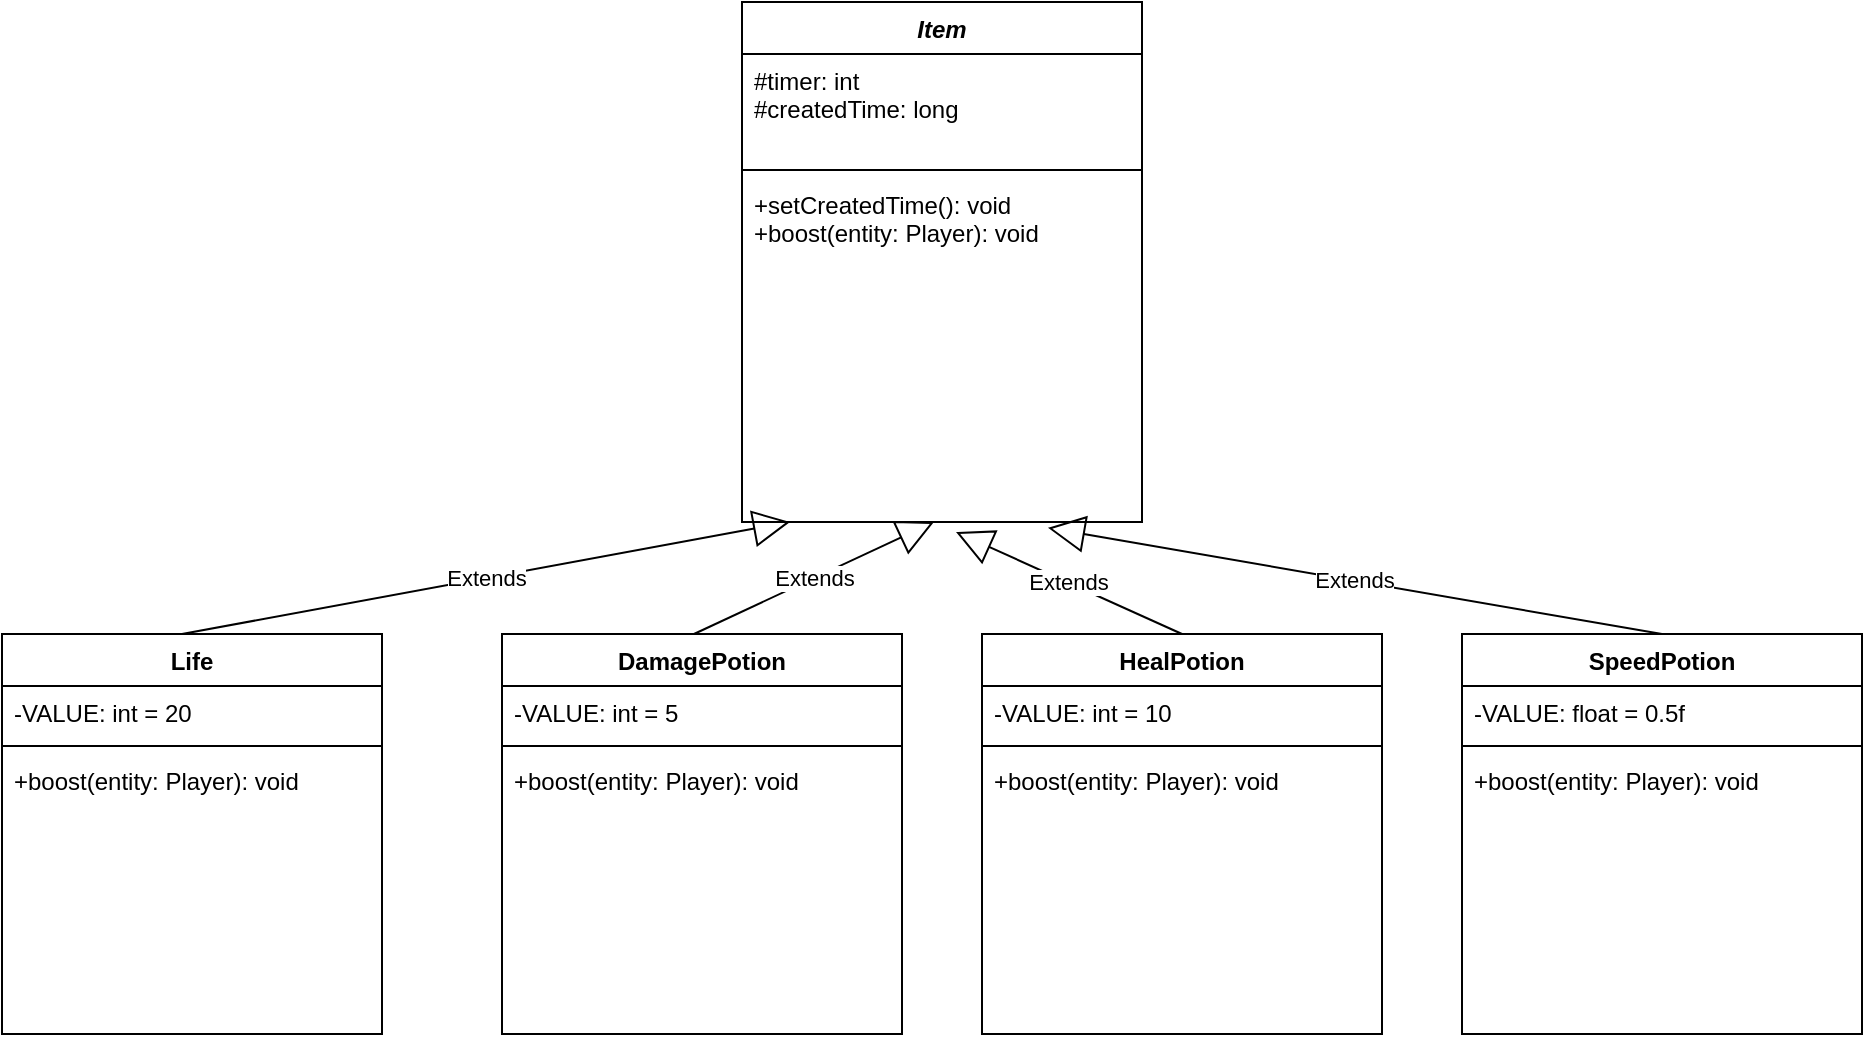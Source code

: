 <mxfile version="13.9.9" type="device"><diagram id="0Ki4xc48I_PDqKkgCht_" name="Page-1"><mxGraphModel dx="2" dy="494" grid="1" gridSize="10" guides="1" tooltips="1" connect="1" arrows="1" fold="1" page="1" pageScale="1" pageWidth="850" pageHeight="1100" math="0" shadow="0"><root><mxCell id="0"/><mxCell id="1" parent="0"/><mxCell id="c2IffRmj2CN7Av4FRTop-32" value="Item" style="swimlane;fontStyle=3;align=center;verticalAlign=top;childLayout=stackLayout;horizontal=1;startSize=26;horizontalStack=0;resizeParent=1;resizeParentMax=0;resizeLast=0;collapsible=1;marginBottom=0;" vertex="1" parent="1"><mxGeometry x="1740" y="954" width="200" height="260" as="geometry"/></mxCell><mxCell id="c2IffRmj2CN7Av4FRTop-33" value="#timer: int&#10;#createdTime: long" style="text;strokeColor=none;fillColor=none;align=left;verticalAlign=top;spacingLeft=4;spacingRight=4;overflow=hidden;rotatable=0;points=[[0,0.5],[1,0.5]];portConstraint=eastwest;" vertex="1" parent="c2IffRmj2CN7Av4FRTop-32"><mxGeometry y="26" width="200" height="54" as="geometry"/></mxCell><mxCell id="c2IffRmj2CN7Av4FRTop-34" value="" style="line;strokeWidth=1;fillColor=none;align=left;verticalAlign=middle;spacingTop=-1;spacingLeft=3;spacingRight=3;rotatable=0;labelPosition=right;points=[];portConstraint=eastwest;" vertex="1" parent="c2IffRmj2CN7Av4FRTop-32"><mxGeometry y="80" width="200" height="8" as="geometry"/></mxCell><mxCell id="c2IffRmj2CN7Av4FRTop-35" value="+setCreatedTime(): void&#10;+boost(entity: Player): void&#10;" style="text;strokeColor=none;fillColor=none;align=left;verticalAlign=top;spacingLeft=4;spacingRight=4;overflow=hidden;rotatable=0;points=[[0,0.5],[1,0.5]];portConstraint=eastwest;" vertex="1" parent="c2IffRmj2CN7Av4FRTop-32"><mxGeometry y="88" width="200" height="172" as="geometry"/></mxCell><mxCell id="c2IffRmj2CN7Av4FRTop-37" value="DamagePotion" style="swimlane;fontStyle=1;align=center;verticalAlign=top;childLayout=stackLayout;horizontal=1;startSize=26;horizontalStack=0;resizeParent=1;resizeParentMax=0;resizeLast=0;collapsible=1;marginBottom=0;" vertex="1" parent="1"><mxGeometry x="1620" y="1270" width="200" height="200" as="geometry"/></mxCell><mxCell id="c2IffRmj2CN7Av4FRTop-38" value="Extends" style="endArrow=block;endSize=16;endFill=0;html=1;entryX=0.48;entryY=1;entryDx=0;entryDy=0;entryPerimeter=0;" edge="1" parent="c2IffRmj2CN7Av4FRTop-37" target="c2IffRmj2CN7Av4FRTop-35"><mxGeometry width="160" relative="1" as="geometry"><mxPoint x="96" as="sourcePoint"/><mxPoint x="256" as="targetPoint"/></mxGeometry></mxCell><mxCell id="c2IffRmj2CN7Av4FRTop-39" value="-VALUE: int = 5" style="text;strokeColor=none;fillColor=none;align=left;verticalAlign=top;spacingLeft=4;spacingRight=4;overflow=hidden;rotatable=0;points=[[0,0.5],[1,0.5]];portConstraint=eastwest;" vertex="1" parent="c2IffRmj2CN7Av4FRTop-37"><mxGeometry y="26" width="200" height="26" as="geometry"/></mxCell><mxCell id="c2IffRmj2CN7Av4FRTop-40" value="" style="line;strokeWidth=1;fillColor=none;align=left;verticalAlign=middle;spacingTop=-1;spacingLeft=3;spacingRight=3;rotatable=0;labelPosition=right;points=[];portConstraint=eastwest;" vertex="1" parent="c2IffRmj2CN7Av4FRTop-37"><mxGeometry y="52" width="200" height="8" as="geometry"/></mxCell><mxCell id="c2IffRmj2CN7Av4FRTop-41" value="+boost(entity: Player): void&#10;&#10;" style="text;strokeColor=none;fillColor=none;align=left;verticalAlign=top;spacingLeft=4;spacingRight=4;overflow=hidden;rotatable=0;points=[[0,0.5],[1,0.5]];portConstraint=eastwest;" vertex="1" parent="c2IffRmj2CN7Av4FRTop-37"><mxGeometry y="60" width="200" height="140" as="geometry"/></mxCell><mxCell id="c2IffRmj2CN7Av4FRTop-42" value="HealPotion" style="swimlane;fontStyle=1;align=center;verticalAlign=top;childLayout=stackLayout;horizontal=1;startSize=26;horizontalStack=0;resizeParent=1;resizeParentMax=0;resizeLast=0;collapsible=1;marginBottom=0;" vertex="1" parent="1"><mxGeometry x="1860" y="1270" width="200" height="200" as="geometry"/></mxCell><mxCell id="c2IffRmj2CN7Av4FRTop-43" value="Extends" style="endArrow=block;endSize=16;endFill=0;html=1;entryX=0.535;entryY=1.029;entryDx=0;entryDy=0;entryPerimeter=0;" edge="1" parent="c2IffRmj2CN7Av4FRTop-42" target="c2IffRmj2CN7Av4FRTop-35"><mxGeometry width="160" relative="1" as="geometry"><mxPoint x="100" as="sourcePoint"/><mxPoint x="260" as="targetPoint"/></mxGeometry></mxCell><mxCell id="c2IffRmj2CN7Av4FRTop-44" value="-VALUE: int = 10" style="text;strokeColor=none;fillColor=none;align=left;verticalAlign=top;spacingLeft=4;spacingRight=4;overflow=hidden;rotatable=0;points=[[0,0.5],[1,0.5]];portConstraint=eastwest;" vertex="1" parent="c2IffRmj2CN7Av4FRTop-42"><mxGeometry y="26" width="200" height="26" as="geometry"/></mxCell><mxCell id="c2IffRmj2CN7Av4FRTop-45" value="" style="line;strokeWidth=1;fillColor=none;align=left;verticalAlign=middle;spacingTop=-1;spacingLeft=3;spacingRight=3;rotatable=0;labelPosition=right;points=[];portConstraint=eastwest;" vertex="1" parent="c2IffRmj2CN7Av4FRTop-42"><mxGeometry y="52" width="200" height="8" as="geometry"/></mxCell><mxCell id="c2IffRmj2CN7Av4FRTop-46" value="+boost(entity: Player): void&#10;&#10;" style="text;strokeColor=none;fillColor=none;align=left;verticalAlign=top;spacingLeft=4;spacingRight=4;overflow=hidden;rotatable=0;points=[[0,0.5],[1,0.5]];portConstraint=eastwest;" vertex="1" parent="c2IffRmj2CN7Av4FRTop-42"><mxGeometry y="60" width="200" height="140" as="geometry"/></mxCell><mxCell id="c2IffRmj2CN7Av4FRTop-47" value="Life" style="swimlane;fontStyle=1;align=center;verticalAlign=top;childLayout=stackLayout;horizontal=1;startSize=26;horizontalStack=0;resizeParent=1;resizeParentMax=0;resizeLast=0;collapsible=1;marginBottom=0;" vertex="1" parent="1"><mxGeometry x="1370" y="1270" width="190" height="200" as="geometry"/></mxCell><mxCell id="c2IffRmj2CN7Av4FRTop-48" value="Extends" style="endArrow=block;endSize=16;endFill=0;html=1;entryX=0.12;entryY=1;entryDx=0;entryDy=0;entryPerimeter=0;" edge="1" parent="c2IffRmj2CN7Av4FRTop-47" target="c2IffRmj2CN7Av4FRTop-35"><mxGeometry width="160" relative="1" as="geometry"><mxPoint x="90" as="sourcePoint"/><mxPoint x="250" as="targetPoint"/></mxGeometry></mxCell><mxCell id="c2IffRmj2CN7Av4FRTop-49" value="-VALUE: int = 20" style="text;strokeColor=none;fillColor=none;align=left;verticalAlign=top;spacingLeft=4;spacingRight=4;overflow=hidden;rotatable=0;points=[[0,0.5],[1,0.5]];portConstraint=eastwest;" vertex="1" parent="c2IffRmj2CN7Av4FRTop-47"><mxGeometry y="26" width="190" height="26" as="geometry"/></mxCell><mxCell id="c2IffRmj2CN7Av4FRTop-50" value="" style="line;strokeWidth=1;fillColor=none;align=left;verticalAlign=middle;spacingTop=-1;spacingLeft=3;spacingRight=3;rotatable=0;labelPosition=right;points=[];portConstraint=eastwest;" vertex="1" parent="c2IffRmj2CN7Av4FRTop-47"><mxGeometry y="52" width="190" height="8" as="geometry"/></mxCell><mxCell id="c2IffRmj2CN7Av4FRTop-51" value="+boost(entity: Player): void&#10;&#10;" style="text;strokeColor=none;fillColor=none;align=left;verticalAlign=top;spacingLeft=4;spacingRight=4;overflow=hidden;rotatable=0;points=[[0,0.5],[1,0.5]];portConstraint=eastwest;" vertex="1" parent="c2IffRmj2CN7Av4FRTop-47"><mxGeometry y="60" width="190" height="140" as="geometry"/></mxCell><mxCell id="c2IffRmj2CN7Av4FRTop-52" value="SpeedPotion" style="swimlane;fontStyle=1;align=center;verticalAlign=top;childLayout=stackLayout;horizontal=1;startSize=26;horizontalStack=0;resizeParent=1;resizeParentMax=0;resizeLast=0;collapsible=1;marginBottom=0;" vertex="1" parent="1"><mxGeometry x="2100" y="1270" width="200" height="200" as="geometry"/></mxCell><mxCell id="c2IffRmj2CN7Av4FRTop-53" value="Extends" style="endArrow=block;endSize=16;endFill=0;html=1;entryX=0.765;entryY=1.017;entryDx=0;entryDy=0;entryPerimeter=0;" edge="1" parent="c2IffRmj2CN7Av4FRTop-52" target="c2IffRmj2CN7Av4FRTop-35"><mxGeometry width="160" relative="1" as="geometry"><mxPoint x="100" as="sourcePoint"/><mxPoint x="260" as="targetPoint"/></mxGeometry></mxCell><mxCell id="c2IffRmj2CN7Av4FRTop-54" value="-VALUE: float = 0.5f" style="text;strokeColor=none;fillColor=none;align=left;verticalAlign=top;spacingLeft=4;spacingRight=4;overflow=hidden;rotatable=0;points=[[0,0.5],[1,0.5]];portConstraint=eastwest;" vertex="1" parent="c2IffRmj2CN7Av4FRTop-52"><mxGeometry y="26" width="200" height="26" as="geometry"/></mxCell><mxCell id="c2IffRmj2CN7Av4FRTop-55" value="" style="line;strokeWidth=1;fillColor=none;align=left;verticalAlign=middle;spacingTop=-1;spacingLeft=3;spacingRight=3;rotatable=0;labelPosition=right;points=[];portConstraint=eastwest;" vertex="1" parent="c2IffRmj2CN7Av4FRTop-52"><mxGeometry y="52" width="200" height="8" as="geometry"/></mxCell><mxCell id="c2IffRmj2CN7Av4FRTop-56" value="+boost(entity: Player): void&#10;&#10;" style="text;strokeColor=none;fillColor=none;align=left;verticalAlign=top;spacingLeft=4;spacingRight=4;overflow=hidden;rotatable=0;points=[[0,0.5],[1,0.5]];portConstraint=eastwest;" vertex="1" parent="c2IffRmj2CN7Av4FRTop-52"><mxGeometry y="60" width="200" height="140" as="geometry"/></mxCell></root></mxGraphModel></diagram></mxfile>